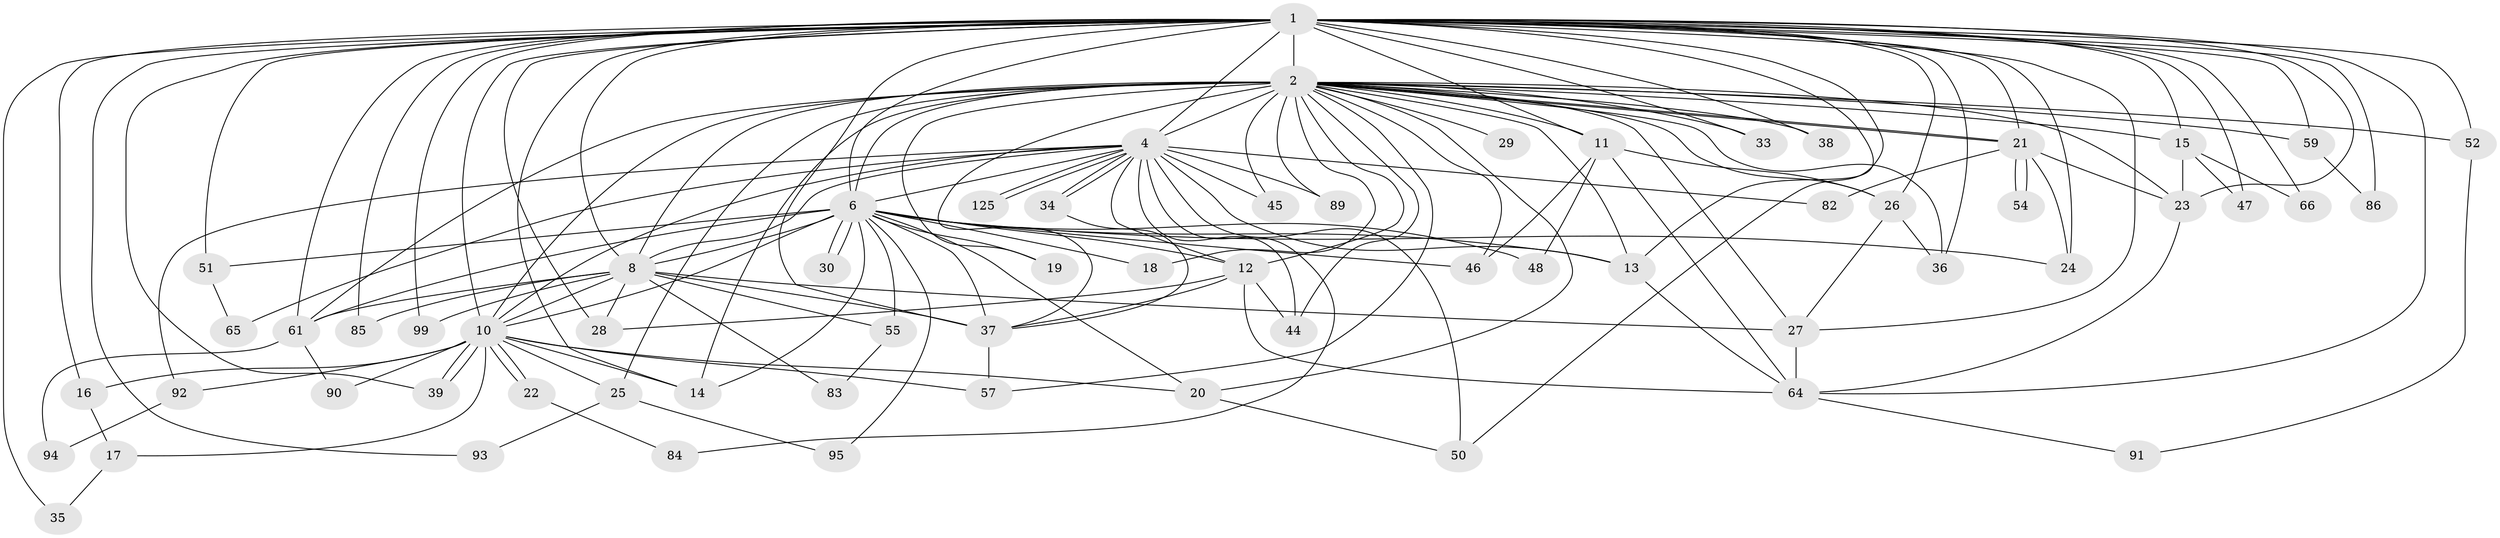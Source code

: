 // original degree distribution, {19: 0.007936507936507936, 25: 0.015873015873015872, 22: 0.015873015873015872, 26: 0.007936507936507936, 20: 0.007936507936507936, 30: 0.007936507936507936, 18: 0.007936507936507936, 23: 0.007936507936507936, 8: 0.023809523809523808, 6: 0.015873015873015872, 5: 0.031746031746031744, 4: 0.09523809523809523, 3: 0.1984126984126984, 2: 0.5476190476190477, 7: 0.007936507936507936}
// Generated by graph-tools (version 1.1) at 2025/14/03/09/25 04:14:06]
// undirected, 63 vertices, 158 edges
graph export_dot {
graph [start="1"]
  node [color=gray90,style=filled];
  1 [super="+5"];
  2 [super="+3+75"];
  4;
  6 [super="+80+87"];
  8;
  10;
  11 [super="+63+42"];
  12 [super="+68+31"];
  13;
  14;
  15 [super="+73"];
  16;
  17;
  18;
  19;
  20 [super="+70"];
  21;
  22;
  23;
  24;
  25;
  26 [super="+41"];
  27 [super="+100+62"];
  28;
  29;
  30;
  33 [super="+107"];
  34;
  35;
  36;
  37 [super="+114+77+56+76"];
  38 [super="+69"];
  39 [super="+40"];
  44 [super="+109"];
  45;
  46 [super="+108"];
  47;
  48 [super="+58"];
  50 [super="+120"];
  51;
  52;
  54;
  55;
  57 [super="+96"];
  59 [super="+71"];
  61 [super="+74"];
  64 [super="+121+106+116"];
  65;
  66;
  82;
  83;
  84;
  85;
  86;
  89;
  90;
  91;
  92;
  93;
  94;
  95;
  99;
  125;
  1 -- 2 [weight=14];
  1 -- 4 [weight=4];
  1 -- 6 [weight=3];
  1 -- 8 [weight=3];
  1 -- 10 [weight=3];
  1 -- 15 [weight=2];
  1 -- 26 [weight=3];
  1 -- 52;
  1 -- 61;
  1 -- 50;
  1 -- 33;
  1 -- 11 [weight=3];
  1 -- 37;
  1 -- 64;
  1 -- 66;
  1 -- 13;
  1 -- 14;
  1 -- 16;
  1 -- 21;
  1 -- 85;
  1 -- 23;
  1 -- 24;
  1 -- 86;
  1 -- 27;
  1 -- 28;
  1 -- 93;
  1 -- 35;
  1 -- 36;
  1 -- 99;
  1 -- 38;
  1 -- 39;
  1 -- 47;
  1 -- 51;
  1 -- 59 [weight=2];
  2 -- 4 [weight=3];
  2 -- 6 [weight=4];
  2 -- 8 [weight=4];
  2 -- 10 [weight=4];
  2 -- 18;
  2 -- 20;
  2 -- 21;
  2 -- 21;
  2 -- 25;
  2 -- 26;
  2 -- 38 [weight=2];
  2 -- 46;
  2 -- 52;
  2 -- 57;
  2 -- 11 [weight=3];
  2 -- 12;
  2 -- 13;
  2 -- 14;
  2 -- 19 [weight=2];
  2 -- 23;
  2 -- 89;
  2 -- 29;
  2 -- 33 [weight=3];
  2 -- 36;
  2 -- 37 [weight=2];
  2 -- 44;
  2 -- 45;
  2 -- 59;
  2 -- 61;
  2 -- 27;
  2 -- 15;
  4 -- 6 [weight=2];
  4 -- 8;
  4 -- 10;
  4 -- 12 [weight=2];
  4 -- 13;
  4 -- 34;
  4 -- 34;
  4 -- 45;
  4 -- 50;
  4 -- 65;
  4 -- 82;
  4 -- 84;
  4 -- 89;
  4 -- 92;
  4 -- 125;
  4 -- 125;
  4 -- 44;
  6 -- 8;
  6 -- 10;
  6 -- 12;
  6 -- 13;
  6 -- 14;
  6 -- 18;
  6 -- 19;
  6 -- 24;
  6 -- 30;
  6 -- 30;
  6 -- 37;
  6 -- 46;
  6 -- 48 [weight=2];
  6 -- 51;
  6 -- 55;
  6 -- 95;
  6 -- 61;
  6 -- 20;
  8 -- 10;
  8 -- 27;
  8 -- 28;
  8 -- 55;
  8 -- 61;
  8 -- 83;
  8 -- 85;
  8 -- 99;
  8 -- 37;
  10 -- 14;
  10 -- 16;
  10 -- 17;
  10 -- 20;
  10 -- 22;
  10 -- 22;
  10 -- 25;
  10 -- 39 [weight=2];
  10 -- 39;
  10 -- 57;
  10 -- 90;
  10 -- 92;
  11 -- 48 [weight=2];
  11 -- 64;
  11 -- 46;
  11 -- 26;
  12 -- 28;
  12 -- 44;
  12 -- 64;
  12 -- 37;
  13 -- 64;
  15 -- 23;
  15 -- 47;
  15 -- 66;
  16 -- 17;
  17 -- 35;
  20 -- 50;
  21 -- 23;
  21 -- 24;
  21 -- 54;
  21 -- 54;
  21 -- 82;
  22 -- 84;
  23 -- 64;
  25 -- 93;
  25 -- 95;
  26 -- 36;
  26 -- 27;
  27 -- 64;
  34 -- 37;
  37 -- 57;
  51 -- 65;
  52 -- 91;
  55 -- 83;
  59 -- 86;
  61 -- 90;
  61 -- 94;
  64 -- 91;
  92 -- 94;
}
